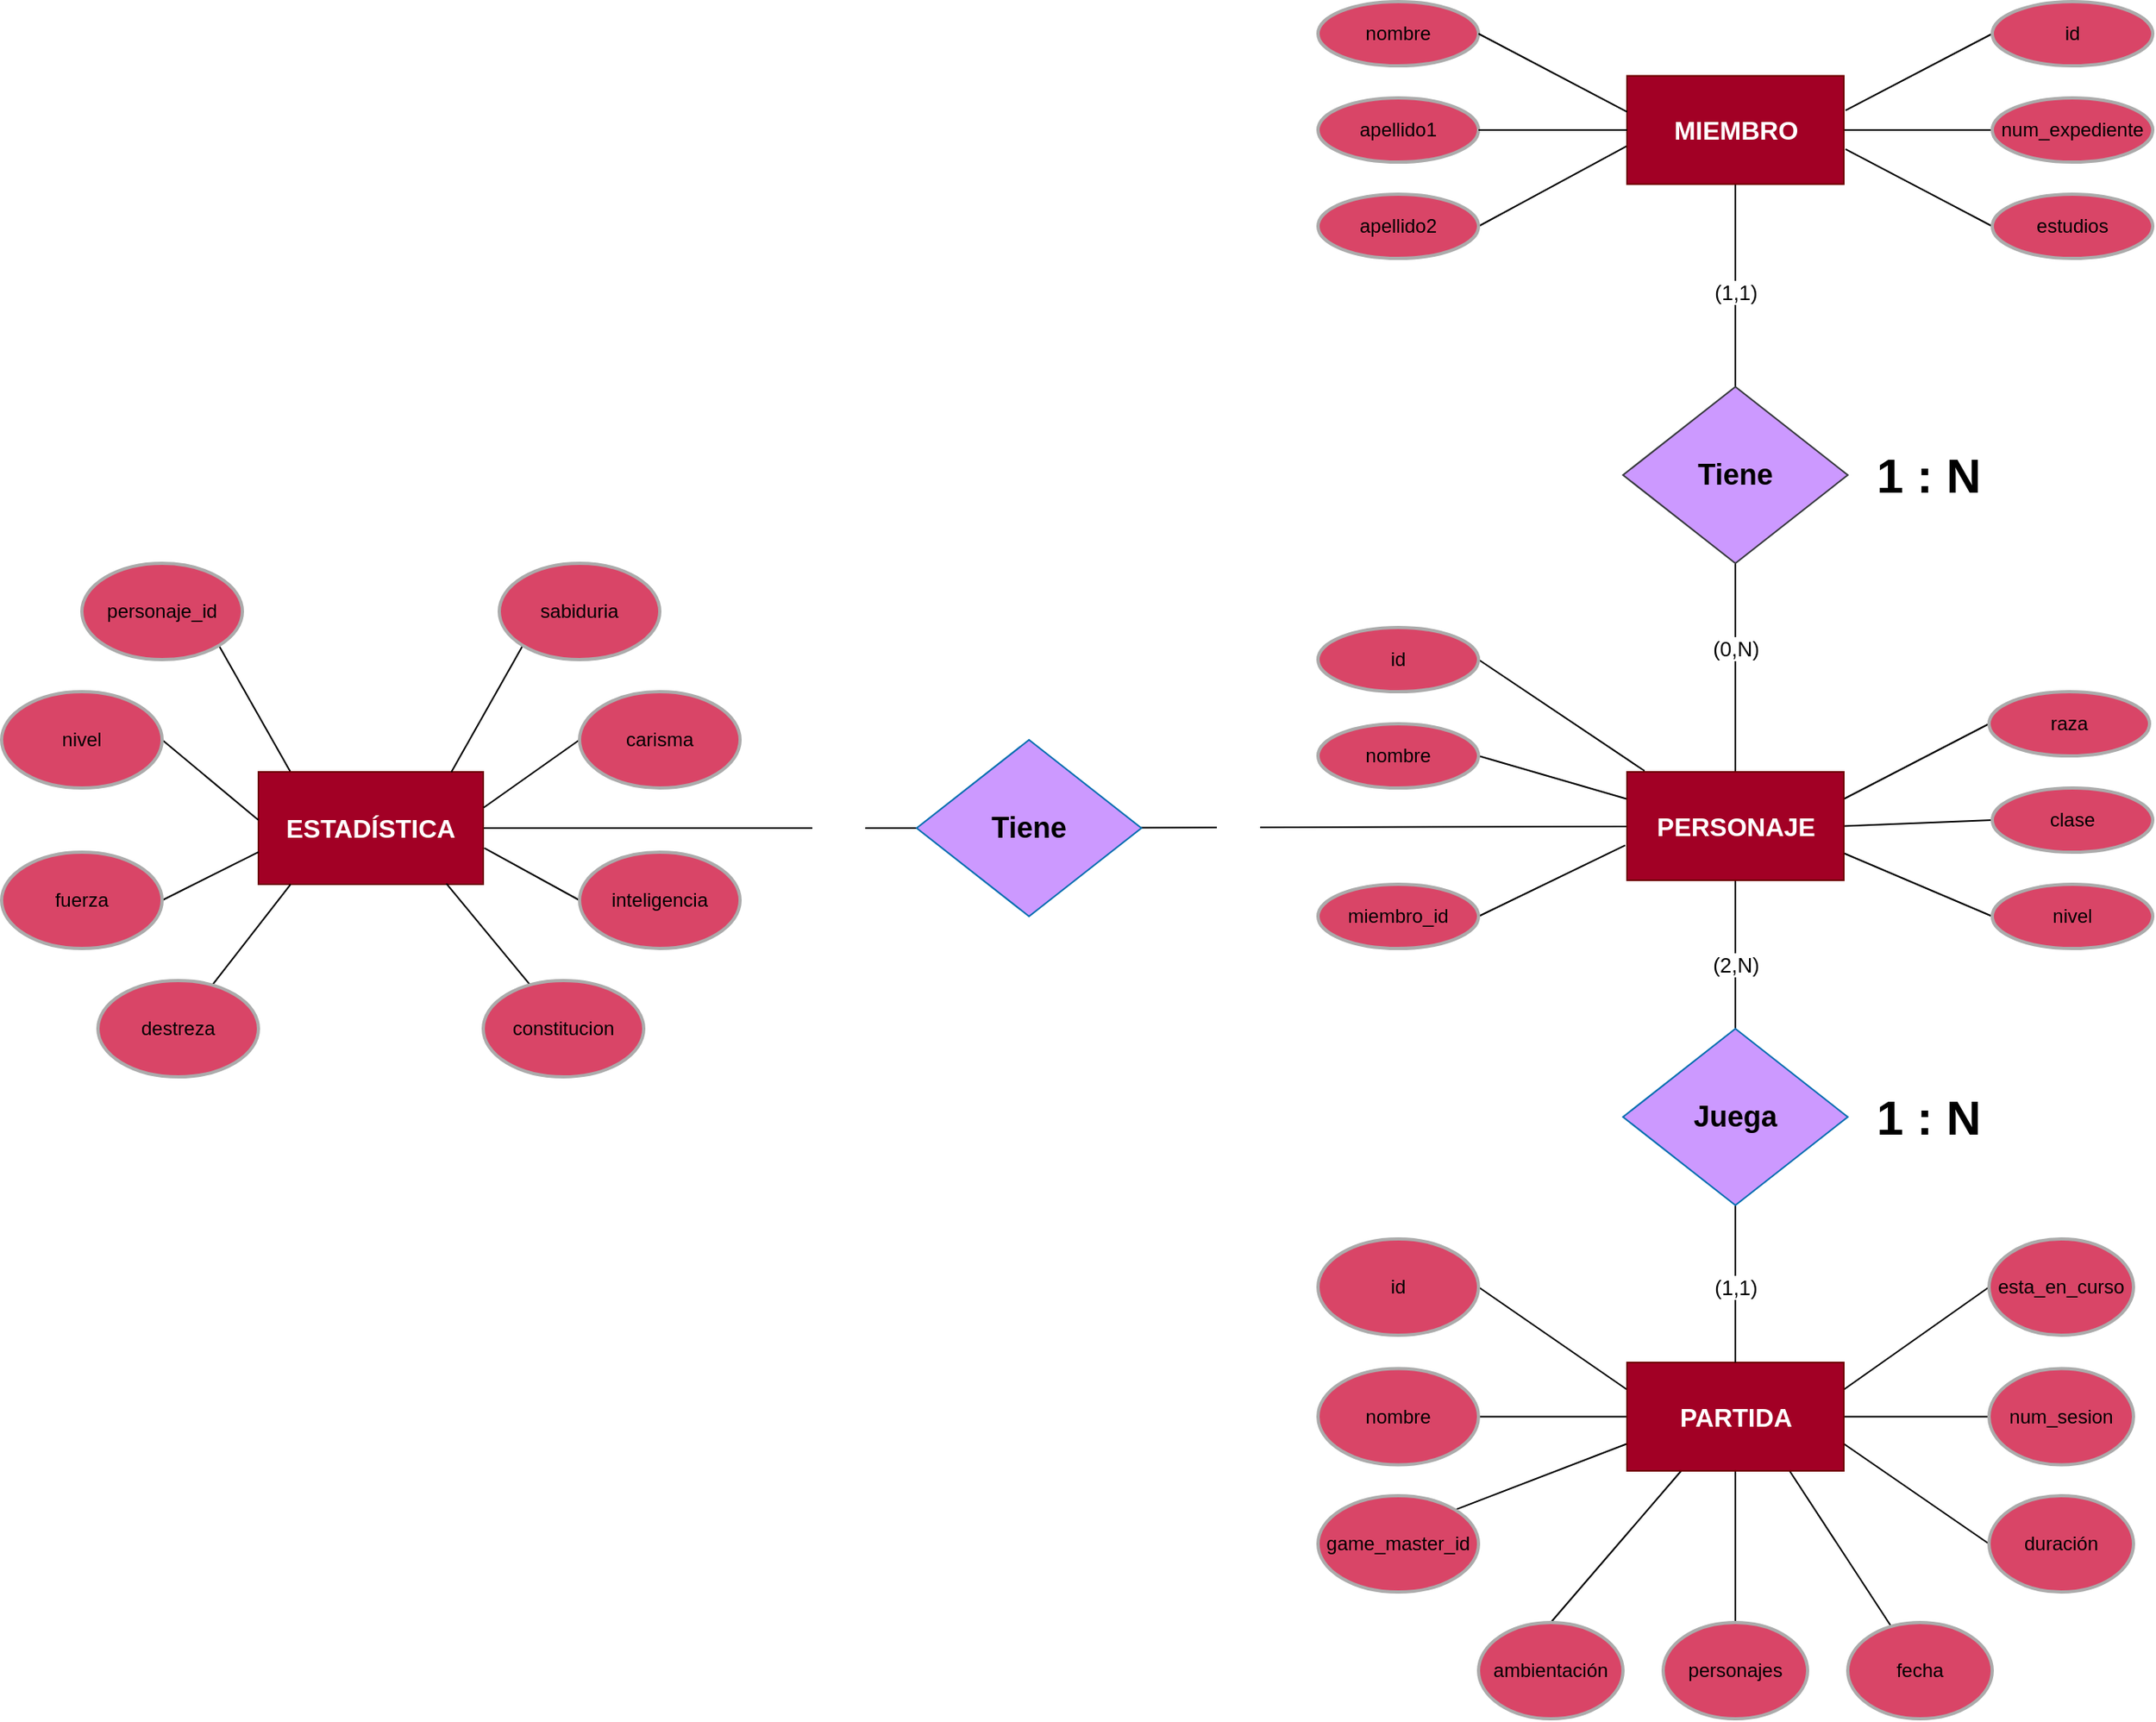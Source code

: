 <mxfile>
    <diagram id="AId251uh6PIVBdEb2Dvt" name="Página-1">
        <mxGraphModel dx="2908" dy="2990" grid="1" gridSize="10" guides="1" tooltips="1" connect="1" arrows="1" fold="1" page="1" pageScale="1" pageWidth="1654" pageHeight="2336" math="0" shadow="0">
            <root>
                <mxCell id="0"/>
                <mxCell id="1" parent="0"/>
                <mxCell id="z0jViaCoMyDjxBrVS2u1-14" style="edgeStyle=none;html=1;entryX=0.5;entryY=0;entryDx=0;entryDy=0;endArrow=none;endFill=0;" parent="1" source="z0jViaCoMyDjxBrVS2u1-5" target="z0jViaCoMyDjxBrVS2u1-12" edge="1">
                    <mxGeometry relative="1" as="geometry">
                        <mxPoint y="-70" as="targetPoint"/>
                    </mxGeometry>
                </mxCell>
                <mxCell id="z0jViaCoMyDjxBrVS2u1-22" value="(1,1)" style="edgeLabel;html=1;align=center;verticalAlign=middle;resizable=0;points=[];fontSize=13;" parent="z0jViaCoMyDjxBrVS2u1-14" connectable="0" vertex="1">
                    <mxGeometry x="-0.632" relative="1" as="geometry">
                        <mxPoint y="44" as="offset"/>
                    </mxGeometry>
                </mxCell>
                <mxCell id="25" style="html=1;exitX=1.008;exitY=0.319;exitDx=0;exitDy=0;endArrow=none;endFill=0;exitPerimeter=0;entryX=0;entryY=0.5;entryDx=0;entryDy=0;" parent="1" source="z0jViaCoMyDjxBrVS2u1-5" target="z0jViaCoMyDjxBrVS2u1-31" edge="1">
                    <mxGeometry relative="1" as="geometry">
                        <mxPoint x="120" y="-207" as="targetPoint"/>
                    </mxGeometry>
                </mxCell>
                <mxCell id="27" style="html=1;exitX=1;exitY=0.5;exitDx=0;exitDy=0;endArrow=none;endFill=0;" parent="1" source="z0jViaCoMyDjxBrVS2u1-5" target="35" edge="1">
                    <mxGeometry relative="1" as="geometry">
                        <mxPoint x="110" y="-175" as="targetPoint"/>
                    </mxGeometry>
                </mxCell>
                <mxCell id="z0jViaCoMyDjxBrVS2u1-42" style="shape=connector;rounded=1;html=1;entryX=0;entryY=0.5;entryDx=0;entryDy=0;labelBackgroundColor=default;strokeColor=default;fontFamily=Helvetica;fontSize=11;fontColor=default;endArrow=none;endFill=0;exitX=1.008;exitY=0.676;exitDx=0;exitDy=0;exitPerimeter=0;" parent="1" target="z0jViaCoMyDjxBrVS2u1-41" edge="1" source="z0jViaCoMyDjxBrVS2u1-5">
                    <mxGeometry relative="1" as="geometry">
                        <mxPoint x="60" y="-140" as="sourcePoint"/>
                    </mxGeometry>
                </mxCell>
                <mxCell id="z0jViaCoMyDjxBrVS2u1-48" style="edgeStyle=none;shape=connector;curved=1;rounded=1;html=1;entryX=1;entryY=0.5;entryDx=0;entryDy=0;labelBackgroundColor=default;strokeColor=default;fontFamily=Helvetica;fontSize=11;fontColor=default;endArrow=none;endFill=0;exitX=0;exitY=0.648;exitDx=0;exitDy=0;exitPerimeter=0;" parent="1" source="z0jViaCoMyDjxBrVS2u1-5" target="z0jViaCoMyDjxBrVS2u1-38" edge="1">
                    <mxGeometry relative="1" as="geometry"/>
                </mxCell>
                <mxCell id="z0jViaCoMyDjxBrVS2u1-5" value="&lt;font style=&quot;font-size: 16px;&quot;&gt;&lt;b&gt;MIEMBRO&lt;/b&gt;&lt;/font&gt;" style="rounded=0;whiteSpace=wrap;html=1;fillColor=#a20025;strokeColor=#6F0000;fontColor=#ffffff;aspect=fixed;" parent="1" vertex="1">
                    <mxGeometry x="-67.5" y="-203.75" width="135" height="67.5" as="geometry"/>
                </mxCell>
                <mxCell id="8" style="edgeStyle=none;html=1;exitX=0.5;exitY=1;exitDx=0;exitDy=0;endArrow=none;endFill=0;" parent="1" source="z0jViaCoMyDjxBrVS2u1-7" target="9" edge="1">
                    <mxGeometry relative="1" as="geometry">
                        <mxPoint x="70" y="184" as="targetPoint"/>
                    </mxGeometry>
                </mxCell>
                <mxCell id="z0jViaCoMyDjxBrVS2u1-26" value="(2,N)" style="edgeLabel;html=1;align=center;verticalAlign=middle;resizable=0;points=[];fontSize=13;" parent="8" connectable="0" vertex="1">
                    <mxGeometry x="-0.626" relative="1" as="geometry">
                        <mxPoint y="35" as="offset"/>
                    </mxGeometry>
                </mxCell>
                <mxCell id="z0jViaCoMyDjxBrVS2u1-13" style="edgeStyle=none;html=1;entryX=0.5;entryY=1;entryDx=0;entryDy=0;endArrow=none;endFill=0;" parent="1" source="z0jViaCoMyDjxBrVS2u1-7" target="z0jViaCoMyDjxBrVS2u1-12" edge="1">
                    <mxGeometry relative="1" as="geometry"/>
                </mxCell>
                <mxCell id="z0jViaCoMyDjxBrVS2u1-21" value="&lt;font style=&quot;font-size: 13px;&quot;&gt;(0,N)&lt;/font&gt;" style="edgeLabel;html=1;align=center;verticalAlign=middle;resizable=0;points=[];" parent="z0jViaCoMyDjxBrVS2u1-13" connectable="0" vertex="1">
                    <mxGeometry x="-0.363" y="-1" relative="1" as="geometry">
                        <mxPoint x="-1" y="-36" as="offset"/>
                    </mxGeometry>
                </mxCell>
                <mxCell id="pMz6zl7WtBff_RjO3mmB-39" style="edgeStyle=none;html=1;exitX=0.081;exitY=-0.009;exitDx=0;exitDy=0;entryX=1;entryY=0.5;entryDx=0;entryDy=0;endArrow=none;endFill=0;exitPerimeter=0;" parent="1" source="z0jViaCoMyDjxBrVS2u1-7" target="pMz6zl7WtBff_RjO3mmB-33" edge="1">
                    <mxGeometry relative="1" as="geometry"/>
                </mxCell>
                <mxCell id="pMz6zl7WtBff_RjO3mmB-40" style="edgeStyle=none;html=1;exitX=0;exitY=0.25;exitDx=0;exitDy=0;entryX=1;entryY=0.5;entryDx=0;entryDy=0;endArrow=none;endFill=0;" parent="1" source="z0jViaCoMyDjxBrVS2u1-7" target="pMz6zl7WtBff_RjO3mmB-34" edge="1">
                    <mxGeometry relative="1" as="geometry"/>
                </mxCell>
                <mxCell id="pMz6zl7WtBff_RjO3mmB-41" style="edgeStyle=none;html=1;exitX=-0.008;exitY=0.677;exitDx=0;exitDy=0;entryX=1;entryY=0.5;entryDx=0;entryDy=0;endArrow=none;endFill=0;exitPerimeter=0;" parent="1" source="z0jViaCoMyDjxBrVS2u1-7" target="pMz6zl7WtBff_RjO3mmB-35" edge="1">
                    <mxGeometry relative="1" as="geometry"/>
                </mxCell>
                <mxCell id="pMz6zl7WtBff_RjO3mmB-42" style="edgeStyle=none;html=1;exitX=1;exitY=0.25;exitDx=0;exitDy=0;entryX=0;entryY=0.5;entryDx=0;entryDy=0;endArrow=none;endFill=0;shadow=0;" parent="1" source="z0jViaCoMyDjxBrVS2u1-7" target="pMz6zl7WtBff_RjO3mmB-38" edge="1">
                    <mxGeometry relative="1" as="geometry"/>
                </mxCell>
                <mxCell id="pMz6zl7WtBff_RjO3mmB-43" style="edgeStyle=none;html=1;exitX=1;exitY=0.5;exitDx=0;exitDy=0;entryX=0;entryY=0.5;entryDx=0;entryDy=0;endArrow=none;endFill=0;" parent="1" source="z0jViaCoMyDjxBrVS2u1-7" target="pMz6zl7WtBff_RjO3mmB-37" edge="1">
                    <mxGeometry relative="1" as="geometry"/>
                </mxCell>
                <mxCell id="pMz6zl7WtBff_RjO3mmB-44" style="edgeStyle=none;html=1;exitX=1;exitY=0.75;exitDx=0;exitDy=0;entryX=0;entryY=0.5;entryDx=0;entryDy=0;endArrow=none;endFill=0;" parent="1" source="z0jViaCoMyDjxBrVS2u1-7" target="pMz6zl7WtBff_RjO3mmB-36" edge="1">
                    <mxGeometry relative="1" as="geometry"/>
                </mxCell>
                <mxCell id="z0jViaCoMyDjxBrVS2u1-51" style="edgeStyle=none;shape=connector;curved=1;rounded=1;html=1;labelBackgroundColor=default;strokeColor=default;fontFamily=Helvetica;fontSize=11;fontColor=default;endArrow=none;endFill=0;" edge="1" parent="1" source="z0jViaCoMyDjxBrVS2u1-7" target="z0jViaCoMyDjxBrVS2u1-52">
                    <mxGeometry relative="1" as="geometry">
                        <mxPoint x="-290" y="260" as="targetPoint"/>
                    </mxGeometry>
                </mxCell>
                <mxCell id="fymBRlQ23C00OVvoaoMR-50" value="(1,1)" style="edgeLabel;html=1;align=center;verticalAlign=middle;resizable=0;points=[];fontSize=13;fontFamily=Helvetica;fontColor=#FFFFFF;" connectable="0" vertex="1" parent="z0jViaCoMyDjxBrVS2u1-51">
                    <mxGeometry x="-0.775" relative="1" as="geometry">
                        <mxPoint x="-209" y="1" as="offset"/>
                    </mxGeometry>
                </mxCell>
                <mxCell id="z0jViaCoMyDjxBrVS2u1-7" value="&lt;b&gt;&lt;font style=&quot;font-size: 16px;&quot;&gt;PERSONAJE&lt;/font&gt;&lt;/b&gt;" style="rounded=0;whiteSpace=wrap;html=1;fillColor=#a20025;fontColor=#ffffff;strokeColor=#6F0000;aspect=fixed;" parent="1" vertex="1">
                    <mxGeometry x="-67.5" y="230" width="135" height="67.5" as="geometry"/>
                </mxCell>
                <mxCell id="pMz6zl7WtBff_RjO3mmB-55" style="edgeStyle=none;html=1;exitX=0;exitY=0.25;exitDx=0;exitDy=0;entryX=1;entryY=0.5;entryDx=0;entryDy=0;endArrow=none;endFill=0;" parent="1" source="z0jViaCoMyDjxBrVS2u1-8" target="pMz6zl7WtBff_RjO3mmB-45" edge="1">
                    <mxGeometry relative="1" as="geometry">
                        <mxPoint x="143" y="556" as="targetPoint"/>
                    </mxGeometry>
                </mxCell>
                <mxCell id="pMz6zl7WtBff_RjO3mmB-56" style="edgeStyle=none;html=1;exitX=0;exitY=0.5;exitDx=0;exitDy=0;entryX=1;entryY=0.5;entryDx=0;entryDy=0;endArrow=none;endFill=0;" parent="1" source="z0jViaCoMyDjxBrVS2u1-8" target="pMz6zl7WtBff_RjO3mmB-46" edge="1">
                    <mxGeometry relative="1" as="geometry"/>
                </mxCell>
                <mxCell id="pMz6zl7WtBff_RjO3mmB-57" style="edgeStyle=none;html=1;exitX=0;exitY=0.75;exitDx=0;exitDy=0;entryX=1;entryY=0;entryDx=0;entryDy=0;endArrow=none;endFill=0;" parent="1" source="z0jViaCoMyDjxBrVS2u1-8" target="pMz6zl7WtBff_RjO3mmB-47" edge="1">
                    <mxGeometry relative="1" as="geometry"/>
                </mxCell>
                <mxCell id="pMz6zl7WtBff_RjO3mmB-58" style="edgeStyle=none;html=1;exitX=0.25;exitY=1;exitDx=0;exitDy=0;entryX=0.5;entryY=0;entryDx=0;entryDy=0;endArrow=none;endFill=0;" parent="1" source="z0jViaCoMyDjxBrVS2u1-8" target="pMz6zl7WtBff_RjO3mmB-48" edge="1">
                    <mxGeometry relative="1" as="geometry"/>
                </mxCell>
                <mxCell id="pMz6zl7WtBff_RjO3mmB-59" style="edgeStyle=none;html=1;exitX=0.5;exitY=1;exitDx=0;exitDy=0;entryX=0.5;entryY=0;entryDx=0;entryDy=0;endArrow=none;endFill=0;" parent="1" source="z0jViaCoMyDjxBrVS2u1-8" target="pMz6zl7WtBff_RjO3mmB-49" edge="1">
                    <mxGeometry relative="1" as="geometry"/>
                </mxCell>
                <mxCell id="pMz6zl7WtBff_RjO3mmB-60" style="edgeStyle=none;html=1;exitX=0.75;exitY=1;exitDx=0;exitDy=0;endArrow=none;endFill=0;" parent="1" source="z0jViaCoMyDjxBrVS2u1-8" target="pMz6zl7WtBff_RjO3mmB-50" edge="1">
                    <mxGeometry relative="1" as="geometry"/>
                </mxCell>
                <mxCell id="pMz6zl7WtBff_RjO3mmB-62" style="edgeStyle=none;html=1;exitX=1;exitY=0.75;exitDx=0;exitDy=0;entryX=0;entryY=0.5;entryDx=0;entryDy=0;endArrow=none;endFill=0;" parent="1" source="z0jViaCoMyDjxBrVS2u1-8" target="pMz6zl7WtBff_RjO3mmB-52" edge="1">
                    <mxGeometry relative="1" as="geometry"/>
                </mxCell>
                <mxCell id="pMz6zl7WtBff_RjO3mmB-63" style="edgeStyle=none;html=1;exitX=1;exitY=0.5;exitDx=0;exitDy=0;entryX=0;entryY=0.5;entryDx=0;entryDy=0;endArrow=none;endFill=0;" parent="1" source="z0jViaCoMyDjxBrVS2u1-8" target="pMz6zl7WtBff_RjO3mmB-53" edge="1">
                    <mxGeometry relative="1" as="geometry"/>
                </mxCell>
                <mxCell id="pMz6zl7WtBff_RjO3mmB-65" style="edgeStyle=none;html=1;exitX=1;exitY=0.25;exitDx=0;exitDy=0;entryX=0;entryY=0.5;entryDx=0;entryDy=0;endArrow=none;endFill=0;" parent="1" source="z0jViaCoMyDjxBrVS2u1-8" target="pMz6zl7WtBff_RjO3mmB-54" edge="1">
                    <mxGeometry relative="1" as="geometry"/>
                </mxCell>
                <mxCell id="z0jViaCoMyDjxBrVS2u1-8" value="&lt;b&gt;&lt;font style=&quot;font-size: 16px;&quot;&gt;PARTIDA&lt;/font&gt;&lt;/b&gt;" style="rounded=0;whiteSpace=wrap;html=1;fillColor=#a20025;fontColor=#ffffff;strokeColor=#6F0000;aspect=fixed;" parent="1" vertex="1">
                    <mxGeometry x="-67.5" y="598" width="135" height="67.5" as="geometry"/>
                </mxCell>
                <mxCell id="z0jViaCoMyDjxBrVS2u1-11" value="" style="edgeStyle=none;html=1;exitX=0.5;exitY=0;exitDx=0;exitDy=0;endArrow=none;endFill=0;entryX=0.5;entryY=1;entryDx=0;entryDy=0;" parent="1" source="z0jViaCoMyDjxBrVS2u1-8" target="9" edge="1">
                    <mxGeometry relative="1" as="geometry">
                        <mxPoint x="-70" y="184" as="targetPoint"/>
                        <mxPoint x="30" y="504" as="sourcePoint"/>
                    </mxGeometry>
                </mxCell>
                <mxCell id="z0jViaCoMyDjxBrVS2u1-24" value="(1,1)" style="edgeLabel;html=1;align=center;verticalAlign=middle;resizable=0;points=[];fontSize=13;" parent="z0jViaCoMyDjxBrVS2u1-11" connectable="0" vertex="1">
                    <mxGeometry x="-0.433" relative="1" as="geometry">
                        <mxPoint y="-19" as="offset"/>
                    </mxGeometry>
                </mxCell>
                <mxCell id="9" value="&lt;font color=&quot;#000000&quot; style=&quot;font-size: 18px;&quot;&gt;&lt;b style=&quot;&quot;&gt;Juega&lt;/b&gt;&lt;/font&gt;" style="rhombus;whiteSpace=wrap;html=1;fillColor=#CC99FF;strokeColor=#006EAF;fontColor=#ffffff;" parent="1" vertex="1">
                    <mxGeometry x="-70" y="390" width="140" height="110" as="geometry"/>
                </mxCell>
                <mxCell id="z0jViaCoMyDjxBrVS2u1-12" value="&lt;font color=&quot;#000000&quot; size=&quot;1&quot; style=&quot;&quot;&gt;&lt;b style=&quot;font-size: 18px;&quot;&gt;Tiene&lt;/b&gt;&lt;/font&gt;" style="rhombus;whiteSpace=wrap;html=1;fillColor=#CC99FF;strokeColor=#36393d;" parent="1" vertex="1">
                    <mxGeometry x="-70" y="-10" width="140" height="110" as="geometry"/>
                </mxCell>
                <mxCell id="z0jViaCoMyDjxBrVS2u1-27" value="1 : N" style="text;strokeColor=none;fillColor=none;html=1;fontSize=30;fontStyle=1;verticalAlign=middle;align=center;" parent="1" vertex="1">
                    <mxGeometry x="70" y="425" width="100" height="40" as="geometry"/>
                </mxCell>
                <mxCell id="z0jViaCoMyDjxBrVS2u1-31" value="id" style="ellipse;whiteSpace=wrap;html=1;fillColor=#d94567;strokeColor=#ABABAB;gradientColor=none;strokeWidth=2;" parent="1" vertex="1">
                    <mxGeometry x="160" y="-250" width="100" height="40" as="geometry"/>
                </mxCell>
                <mxCell id="pMz6zl7WtBff_RjO3mmB-33" value="id" style="ellipse;whiteSpace=wrap;html=1;fillColor=#d94567;strokeColor=#ABABAB;gradientColor=none;strokeWidth=2;" parent="1" vertex="1">
                    <mxGeometry x="-260" y="140" width="100" height="40" as="geometry"/>
                </mxCell>
                <mxCell id="pMz6zl7WtBff_RjO3mmB-34" value="nombre" style="ellipse;whiteSpace=wrap;html=1;fillColor=#d94567;strokeColor=#ABABAB;gradientColor=none;strokeWidth=2;" parent="1" vertex="1">
                    <mxGeometry x="-260" y="200" width="100" height="40" as="geometry"/>
                </mxCell>
                <mxCell id="pMz6zl7WtBff_RjO3mmB-35" value="miembro_id" style="ellipse;whiteSpace=wrap;html=1;fillColor=#d94567;strokeColor=#ABABAB;gradientColor=none;strokeWidth=2;" parent="1" vertex="1">
                    <mxGeometry x="-260" y="300" width="100" height="40" as="geometry"/>
                </mxCell>
                <mxCell id="pMz6zl7WtBff_RjO3mmB-36" value="nivel" style="ellipse;whiteSpace=wrap;html=1;fillColor=#d94567;strokeColor=#ABABAB;gradientColor=none;strokeWidth=2;" parent="1" vertex="1">
                    <mxGeometry x="160" y="300" width="100" height="40" as="geometry"/>
                </mxCell>
                <mxCell id="pMz6zl7WtBff_RjO3mmB-37" value="clase" style="ellipse;whiteSpace=wrap;html=1;fillColor=#d94567;strokeColor=#ABABAB;gradientColor=none;strokeWidth=2;" parent="1" vertex="1">
                    <mxGeometry x="160" y="240" width="100" height="40" as="geometry"/>
                </mxCell>
                <mxCell id="pMz6zl7WtBff_RjO3mmB-38" value="raza" style="ellipse;whiteSpace=wrap;html=1;fillColor=#d94567;strokeColor=#ABABAB;gradientColor=none;strokeWidth=2;" parent="1" vertex="1">
                    <mxGeometry x="158" y="180" width="100" height="40" as="geometry"/>
                </mxCell>
                <mxCell id="35" value="num_expediente" style="ellipse;whiteSpace=wrap;html=1;fillColor=#d94567;strokeColor=#ABABAB;gradientColor=none;strokeWidth=2;" parent="1" vertex="1">
                    <mxGeometry x="160" y="-190" width="100" height="40" as="geometry"/>
                </mxCell>
                <mxCell id="z0jViaCoMyDjxBrVS2u1-38" value="apellido2" style="ellipse;whiteSpace=wrap;html=1;fillColor=#d94567;strokeColor=#ABABAB;gradientColor=none;strokeWidth=2;" parent="1" vertex="1">
                    <mxGeometry x="-260" y="-130" width="100" height="40" as="geometry"/>
                </mxCell>
                <mxCell id="pMz6zl7WtBff_RjO3mmB-45" value="id" style="ellipse;whiteSpace=wrap;html=1;fillColor=#d94567;strokeColor=#ABABAB;gradientColor=none;strokeWidth=2;" parent="1" vertex="1">
                    <mxGeometry x="-260" y="521" width="100" height="60" as="geometry"/>
                </mxCell>
                <mxCell id="pMz6zl7WtBff_RjO3mmB-46" value="nombre" style="ellipse;whiteSpace=wrap;html=1;fillColor=#d94567;strokeColor=#ABABAB;gradientColor=none;strokeWidth=2;" parent="1" vertex="1">
                    <mxGeometry x="-260" y="601.75" width="100" height="60" as="geometry"/>
                </mxCell>
                <mxCell id="pMz6zl7WtBff_RjO3mmB-47" value="game_master_id" style="ellipse;whiteSpace=wrap;html=1;fillColor=#d94567;strokeColor=#ABABAB;gradientColor=none;strokeWidth=2;" parent="1" vertex="1">
                    <mxGeometry x="-260" y="681" width="100" height="60" as="geometry"/>
                </mxCell>
                <mxCell id="pMz6zl7WtBff_RjO3mmB-48" value="ambientación" style="ellipse;whiteSpace=wrap;html=1;fillColor=#d94567;strokeColor=#ABABAB;gradientColor=none;strokeWidth=2;" parent="1" vertex="1">
                    <mxGeometry x="-160" y="760" width="90" height="60" as="geometry"/>
                </mxCell>
                <mxCell id="pMz6zl7WtBff_RjO3mmB-49" value="personajes" style="ellipse;whiteSpace=wrap;html=1;fillColor=#d94567;strokeColor=#ABABAB;gradientColor=none;strokeWidth=2;" parent="1" vertex="1">
                    <mxGeometry x="-45" y="760" width="90" height="60" as="geometry"/>
                </mxCell>
                <mxCell id="pMz6zl7WtBff_RjO3mmB-50" value="fecha" style="ellipse;whiteSpace=wrap;html=1;fillColor=#d94567;strokeColor=#ABABAB;gradientColor=none;strokeWidth=2;" parent="1" vertex="1">
                    <mxGeometry x="70" y="760" width="90" height="60" as="geometry"/>
                </mxCell>
                <mxCell id="pMz6zl7WtBff_RjO3mmB-52" value="duración" style="ellipse;whiteSpace=wrap;html=1;fillColor=#d94567;strokeColor=#ABABAB;gradientColor=none;strokeWidth=2;" parent="1" vertex="1">
                    <mxGeometry x="158" y="681" width="90" height="60" as="geometry"/>
                </mxCell>
                <mxCell id="pMz6zl7WtBff_RjO3mmB-53" value="num_sesion" style="ellipse;whiteSpace=wrap;html=1;fillColor=#d94567;strokeColor=#ABABAB;gradientColor=none;strokeWidth=2;" parent="1" vertex="1">
                    <mxGeometry x="158" y="601.75" width="90" height="60" as="geometry"/>
                </mxCell>
                <mxCell id="pMz6zl7WtBff_RjO3mmB-54" value="esta_en_curso" style="ellipse;whiteSpace=wrap;html=1;fillColor=#d94567;strokeColor=#ABABAB;gradientColor=none;strokeWidth=2;" parent="1" vertex="1">
                    <mxGeometry x="158" y="521" width="90" height="60" as="geometry"/>
                </mxCell>
                <mxCell id="z0jViaCoMyDjxBrVS2u1-41" value="estudios" style="ellipse;whiteSpace=wrap;html=1;fillColor=#d94567;strokeColor=#ABABAB;gradientColor=none;strokeWidth=2;" parent="1" vertex="1">
                    <mxGeometry x="160" y="-130" width="100" height="40" as="geometry"/>
                </mxCell>
                <mxCell id="39" value="apellido1" style="ellipse;whiteSpace=wrap;html=1;fillColor=#d94567;strokeColor=#ABABAB;gradientColor=none;strokeWidth=2;" parent="1" vertex="1">
                    <mxGeometry x="-260" y="-190" width="100" height="40" as="geometry"/>
                </mxCell>
                <mxCell id="40" value="" style="endArrow=none;html=1;exitX=1;exitY=0.5;exitDx=0;exitDy=0;entryX=0;entryY=0.5;entryDx=0;entryDy=0;" parent="1" source="39" target="z0jViaCoMyDjxBrVS2u1-5" edge="1">
                    <mxGeometry width="50" height="50" relative="1" as="geometry">
                        <mxPoint x="-30" y="-47" as="sourcePoint"/>
                        <mxPoint x="-80" y="-137" as="targetPoint"/>
                    </mxGeometry>
                </mxCell>
                <mxCell id="41" value="nombre" style="ellipse;whiteSpace=wrap;html=1;fillColor=#d94567;strokeColor=#ABABAB;gradientColor=none;strokeWidth=2;" parent="1" vertex="1">
                    <mxGeometry x="-260" y="-250" width="100" height="40" as="geometry"/>
                </mxCell>
                <mxCell id="42" value="" style="endArrow=none;html=1;entryX=0;entryY=0.333;entryDx=0;entryDy=0;exitX=1;exitY=0.5;exitDx=0;exitDy=0;entryPerimeter=0;" parent="1" source="41" target="z0jViaCoMyDjxBrVS2u1-5" edge="1">
                    <mxGeometry width="50" height="50" relative="1" as="geometry">
                        <mxPoint x="-190" y="-87" as="sourcePoint"/>
                        <mxPoint x="-50" y="-127.02" as="targetPoint"/>
                    </mxGeometry>
                </mxCell>
                <mxCell id="z0jViaCoMyDjxBrVS2u1-53" style="edgeStyle=none;shape=connector;curved=1;rounded=1;html=1;labelBackgroundColor=default;strokeColor=default;fontFamily=Helvetica;fontSize=11;fontColor=default;endArrow=none;endFill=0;" edge="1" parent="1" source="z0jViaCoMyDjxBrVS2u1-52" target="z0jViaCoMyDjxBrVS2u1-54">
                    <mxGeometry relative="1" as="geometry">
                        <mxPoint x="-550" y="260" as="targetPoint"/>
                    </mxGeometry>
                </mxCell>
                <mxCell id="fymBRlQ23C00OVvoaoMR-49" value="(1, N)" style="edgeLabel;html=1;align=center;verticalAlign=middle;resizable=0;points=[];fontSize=13;fontFamily=Helvetica;fontColor=#FFFFFF;" connectable="0" vertex="1" parent="z0jViaCoMyDjxBrVS2u1-53">
                    <mxGeometry x="0.403" y="-4" relative="1" as="geometry">
                        <mxPoint x="140" y="3" as="offset"/>
                    </mxGeometry>
                </mxCell>
                <mxCell id="z0jViaCoMyDjxBrVS2u1-52" value="&lt;b&gt;&lt;font color=&quot;#000000&quot; style=&quot;font-size: 18px;&quot;&gt;Tiene&lt;/font&gt;&lt;/b&gt;" style="rhombus;whiteSpace=wrap;html=1;fontFamily=Helvetica;fontSize=11;fillColor=#CC99FF;strokeColor=#006EAF;fontColor=#ffffff;" vertex="1" parent="1">
                    <mxGeometry x="-510" y="210" width="140" height="110" as="geometry"/>
                </mxCell>
                <mxCell id="z0jViaCoMyDjxBrVS2u1-56" style="edgeStyle=none;shape=connector;curved=1;rounded=1;html=1;entryX=1;entryY=1;entryDx=0;entryDy=0;labelBackgroundColor=default;strokeColor=default;fontFamily=Helvetica;fontSize=11;fontColor=default;endArrow=none;endFill=0;exitX=0.144;exitY=0.006;exitDx=0;exitDy=0;exitPerimeter=0;" edge="1" parent="1" source="z0jViaCoMyDjxBrVS2u1-54" target="z0jViaCoMyDjxBrVS2u1-55">
                    <mxGeometry relative="1" as="geometry"/>
                </mxCell>
                <mxCell id="z0jViaCoMyDjxBrVS2u1-54" value="&lt;font style=&quot;font-size: 16px;&quot;&gt;&lt;b&gt;ESTADÍSTICA&lt;/b&gt;&lt;/font&gt;" style="rounded=0;whiteSpace=wrap;html=1;fontFamily=Helvetica;fontSize=11;fontColor=#ffffff;fillColor=#a20025;strokeColor=#6F0000;aspect=fixed;" vertex="1" parent="1">
                    <mxGeometry x="-920" y="230" width="140" height="70" as="geometry"/>
                </mxCell>
                <mxCell id="z0jViaCoMyDjxBrVS2u1-55" value="personaje_id" style="ellipse;whiteSpace=wrap;html=1;fillColor=#d94567;strokeColor=#ABABAB;gradientColor=none;strokeWidth=2;" vertex="1" parent="1">
                    <mxGeometry x="-1030" y="100" width="100" height="60" as="geometry"/>
                </mxCell>
                <mxCell id="z0jViaCoMyDjxBrVS2u1-60" style="edgeStyle=none;shape=connector;curved=1;rounded=1;html=1;labelBackgroundColor=default;strokeColor=default;fontFamily=Helvetica;fontSize=11;fontColor=default;endArrow=none;endFill=0;exitX=1;exitY=0.5;exitDx=0;exitDy=0;entryX=0;entryY=0.429;entryDx=0;entryDy=0;entryPerimeter=0;" edge="1" parent="1" source="z0jViaCoMyDjxBrVS2u1-59" target="z0jViaCoMyDjxBrVS2u1-54">
                    <mxGeometry relative="1" as="geometry"/>
                </mxCell>
                <mxCell id="z0jViaCoMyDjxBrVS2u1-59" value="nivel" style="ellipse;whiteSpace=wrap;html=1;fillColor=#d94567;strokeColor=#ABABAB;gradientColor=none;strokeWidth=2;" vertex="1" parent="1">
                    <mxGeometry x="-1080" y="180" width="100" height="60" as="geometry"/>
                </mxCell>
                <mxCell id="z0jViaCoMyDjxBrVS2u1-71" style="edgeStyle=none;shape=connector;curved=1;rounded=1;html=1;labelBackgroundColor=default;strokeColor=default;fontFamily=Helvetica;fontSize=11;fontColor=default;endArrow=none;endFill=0;entryX=0;entryY=0.714;entryDx=0;entryDy=0;entryPerimeter=0;exitX=1;exitY=0.5;exitDx=0;exitDy=0;" edge="1" parent="1" source="z0jViaCoMyDjxBrVS2u1-72" target="z0jViaCoMyDjxBrVS2u1-54">
                    <mxGeometry relative="1" as="geometry">
                        <mxPoint x="-899" y="384" as="targetPoint"/>
                    </mxGeometry>
                </mxCell>
                <mxCell id="z0jViaCoMyDjxBrVS2u1-72" value="fuerza" style="ellipse;whiteSpace=wrap;html=1;fillColor=#d94567;strokeColor=#ABABAB;gradientColor=none;strokeWidth=2;" vertex="1" parent="1">
                    <mxGeometry x="-1080" y="280" width="100" height="60" as="geometry"/>
                </mxCell>
                <mxCell id="z0jViaCoMyDjxBrVS2u1-74" style="edgeStyle=none;shape=connector;curved=1;rounded=1;html=1;labelBackgroundColor=default;strokeColor=default;fontFamily=Helvetica;fontSize=11;fontColor=default;endArrow=none;endFill=0;entryX=0.143;entryY=1.001;entryDx=0;entryDy=0;entryPerimeter=0;" edge="1" parent="1" source="z0jViaCoMyDjxBrVS2u1-75" target="z0jViaCoMyDjxBrVS2u1-54">
                    <mxGeometry relative="1" as="geometry">
                        <mxPoint x="-830" y="346" as="targetPoint"/>
                    </mxGeometry>
                </mxCell>
                <mxCell id="z0jViaCoMyDjxBrVS2u1-75" value="destreza" style="ellipse;whiteSpace=wrap;html=1;fillColor=#d94567;strokeColor=#ABABAB;gradientColor=none;strokeWidth=2;" vertex="1" parent="1">
                    <mxGeometry x="-1020" y="360" width="100" height="60" as="geometry"/>
                </mxCell>
                <mxCell id="z0jViaCoMyDjxBrVS2u1-76" style="edgeStyle=none;shape=connector;curved=1;rounded=1;html=1;labelBackgroundColor=default;strokeColor=default;fontFamily=Helvetica;fontSize=11;fontColor=default;endArrow=none;endFill=0;entryX=0.836;entryY=0.993;entryDx=0;entryDy=0;entryPerimeter=0;exitX=0.29;exitY=0.041;exitDx=0;exitDy=0;exitPerimeter=0;" edge="1" parent="1" source="z0jViaCoMyDjxBrVS2u1-77" target="z0jViaCoMyDjxBrVS2u1-54">
                    <mxGeometry relative="1" as="geometry">
                        <mxPoint x="-700" y="376" as="targetPoint"/>
                    </mxGeometry>
                </mxCell>
                <mxCell id="z0jViaCoMyDjxBrVS2u1-77" value="constitucion" style="ellipse;whiteSpace=wrap;html=1;fillColor=#d94567;strokeColor=#ABABAB;gradientColor=none;strokeWidth=2;" vertex="1" parent="1">
                    <mxGeometry x="-780" y="360" width="100" height="60" as="geometry"/>
                </mxCell>
                <mxCell id="KrLrPlk_EJ2kKL47Pk9F-42" style="edgeStyle=none;shape=connector;curved=1;rounded=1;html=1;labelBackgroundColor=default;strokeColor=default;fontFamily=Helvetica;fontSize=11;fontColor=default;endArrow=none;endFill=0;entryX=1.005;entryY=0.677;entryDx=0;entryDy=0;entryPerimeter=0;exitX=0;exitY=0.5;exitDx=0;exitDy=0;" edge="1" parent="1" source="KrLrPlk_EJ2kKL47Pk9F-43" target="z0jViaCoMyDjxBrVS2u1-54">
                    <mxGeometry relative="1" as="geometry">
                        <mxPoint x="-550" y="366" as="targetPoint"/>
                    </mxGeometry>
                </mxCell>
                <mxCell id="KrLrPlk_EJ2kKL47Pk9F-43" value="inteligencia" style="ellipse;whiteSpace=wrap;html=1;fillColor=#d94567;strokeColor=#ABABAB;gradientColor=none;strokeWidth=2;" vertex="1" parent="1">
                    <mxGeometry x="-720" y="280" width="100" height="60" as="geometry"/>
                </mxCell>
                <mxCell id="KrLrPlk_EJ2kKL47Pk9F-44" style="edgeStyle=none;shape=connector;curved=1;rounded=1;html=1;labelBackgroundColor=default;strokeColor=default;fontFamily=Helvetica;fontSize=11;fontColor=default;endArrow=none;endFill=0;entryX=0.858;entryY=0.002;entryDx=0;entryDy=0;entryPerimeter=0;exitX=0;exitY=1;exitDx=0;exitDy=0;" edge="1" parent="1" source="KrLrPlk_EJ2kKL47Pk9F-45" target="z0jViaCoMyDjxBrVS2u1-54">
                    <mxGeometry relative="1" as="geometry">
                        <mxPoint x="-570" y="136" as="targetPoint"/>
                    </mxGeometry>
                </mxCell>
                <mxCell id="KrLrPlk_EJ2kKL47Pk9F-45" value="sabiduria" style="ellipse;whiteSpace=wrap;html=1;fillColor=#d94567;strokeColor=#ABABAB;gradientColor=none;strokeWidth=2;" vertex="1" parent="1">
                    <mxGeometry x="-770" y="100" width="100" height="60" as="geometry"/>
                </mxCell>
                <mxCell id="KrLrPlk_EJ2kKL47Pk9F-46" style="edgeStyle=none;shape=connector;curved=1;rounded=1;html=1;labelBackgroundColor=default;strokeColor=default;fontFamily=Helvetica;fontSize=11;fontColor=default;endArrow=none;endFill=0;entryX=1.002;entryY=0.318;entryDx=0;entryDy=0;exitX=0;exitY=0.5;exitDx=0;exitDy=0;entryPerimeter=0;" edge="1" parent="1" source="KrLrPlk_EJ2kKL47Pk9F-47" target="z0jViaCoMyDjxBrVS2u1-54">
                    <mxGeometry relative="1" as="geometry">
                        <mxPoint x="-870" y="156" as="targetPoint"/>
                    </mxGeometry>
                </mxCell>
                <mxCell id="KrLrPlk_EJ2kKL47Pk9F-47" value="carisma" style="ellipse;whiteSpace=wrap;html=1;fillColor=#d94567;strokeColor=#ABABAB;gradientColor=none;strokeWidth=2;" vertex="1" parent="1">
                    <mxGeometry x="-720" y="180" width="100" height="60" as="geometry"/>
                </mxCell>
                <mxCell id="fymBRlQ23C00OVvoaoMR-47" value="1 : N" style="text;strokeColor=none;fillColor=none;html=1;fontSize=30;fontStyle=1;verticalAlign=middle;align=center;" vertex="1" parent="1">
                    <mxGeometry x="70" y="25" width="100" height="40" as="geometry"/>
                </mxCell>
            </root>
        </mxGraphModel>
    </diagram>
</mxfile>